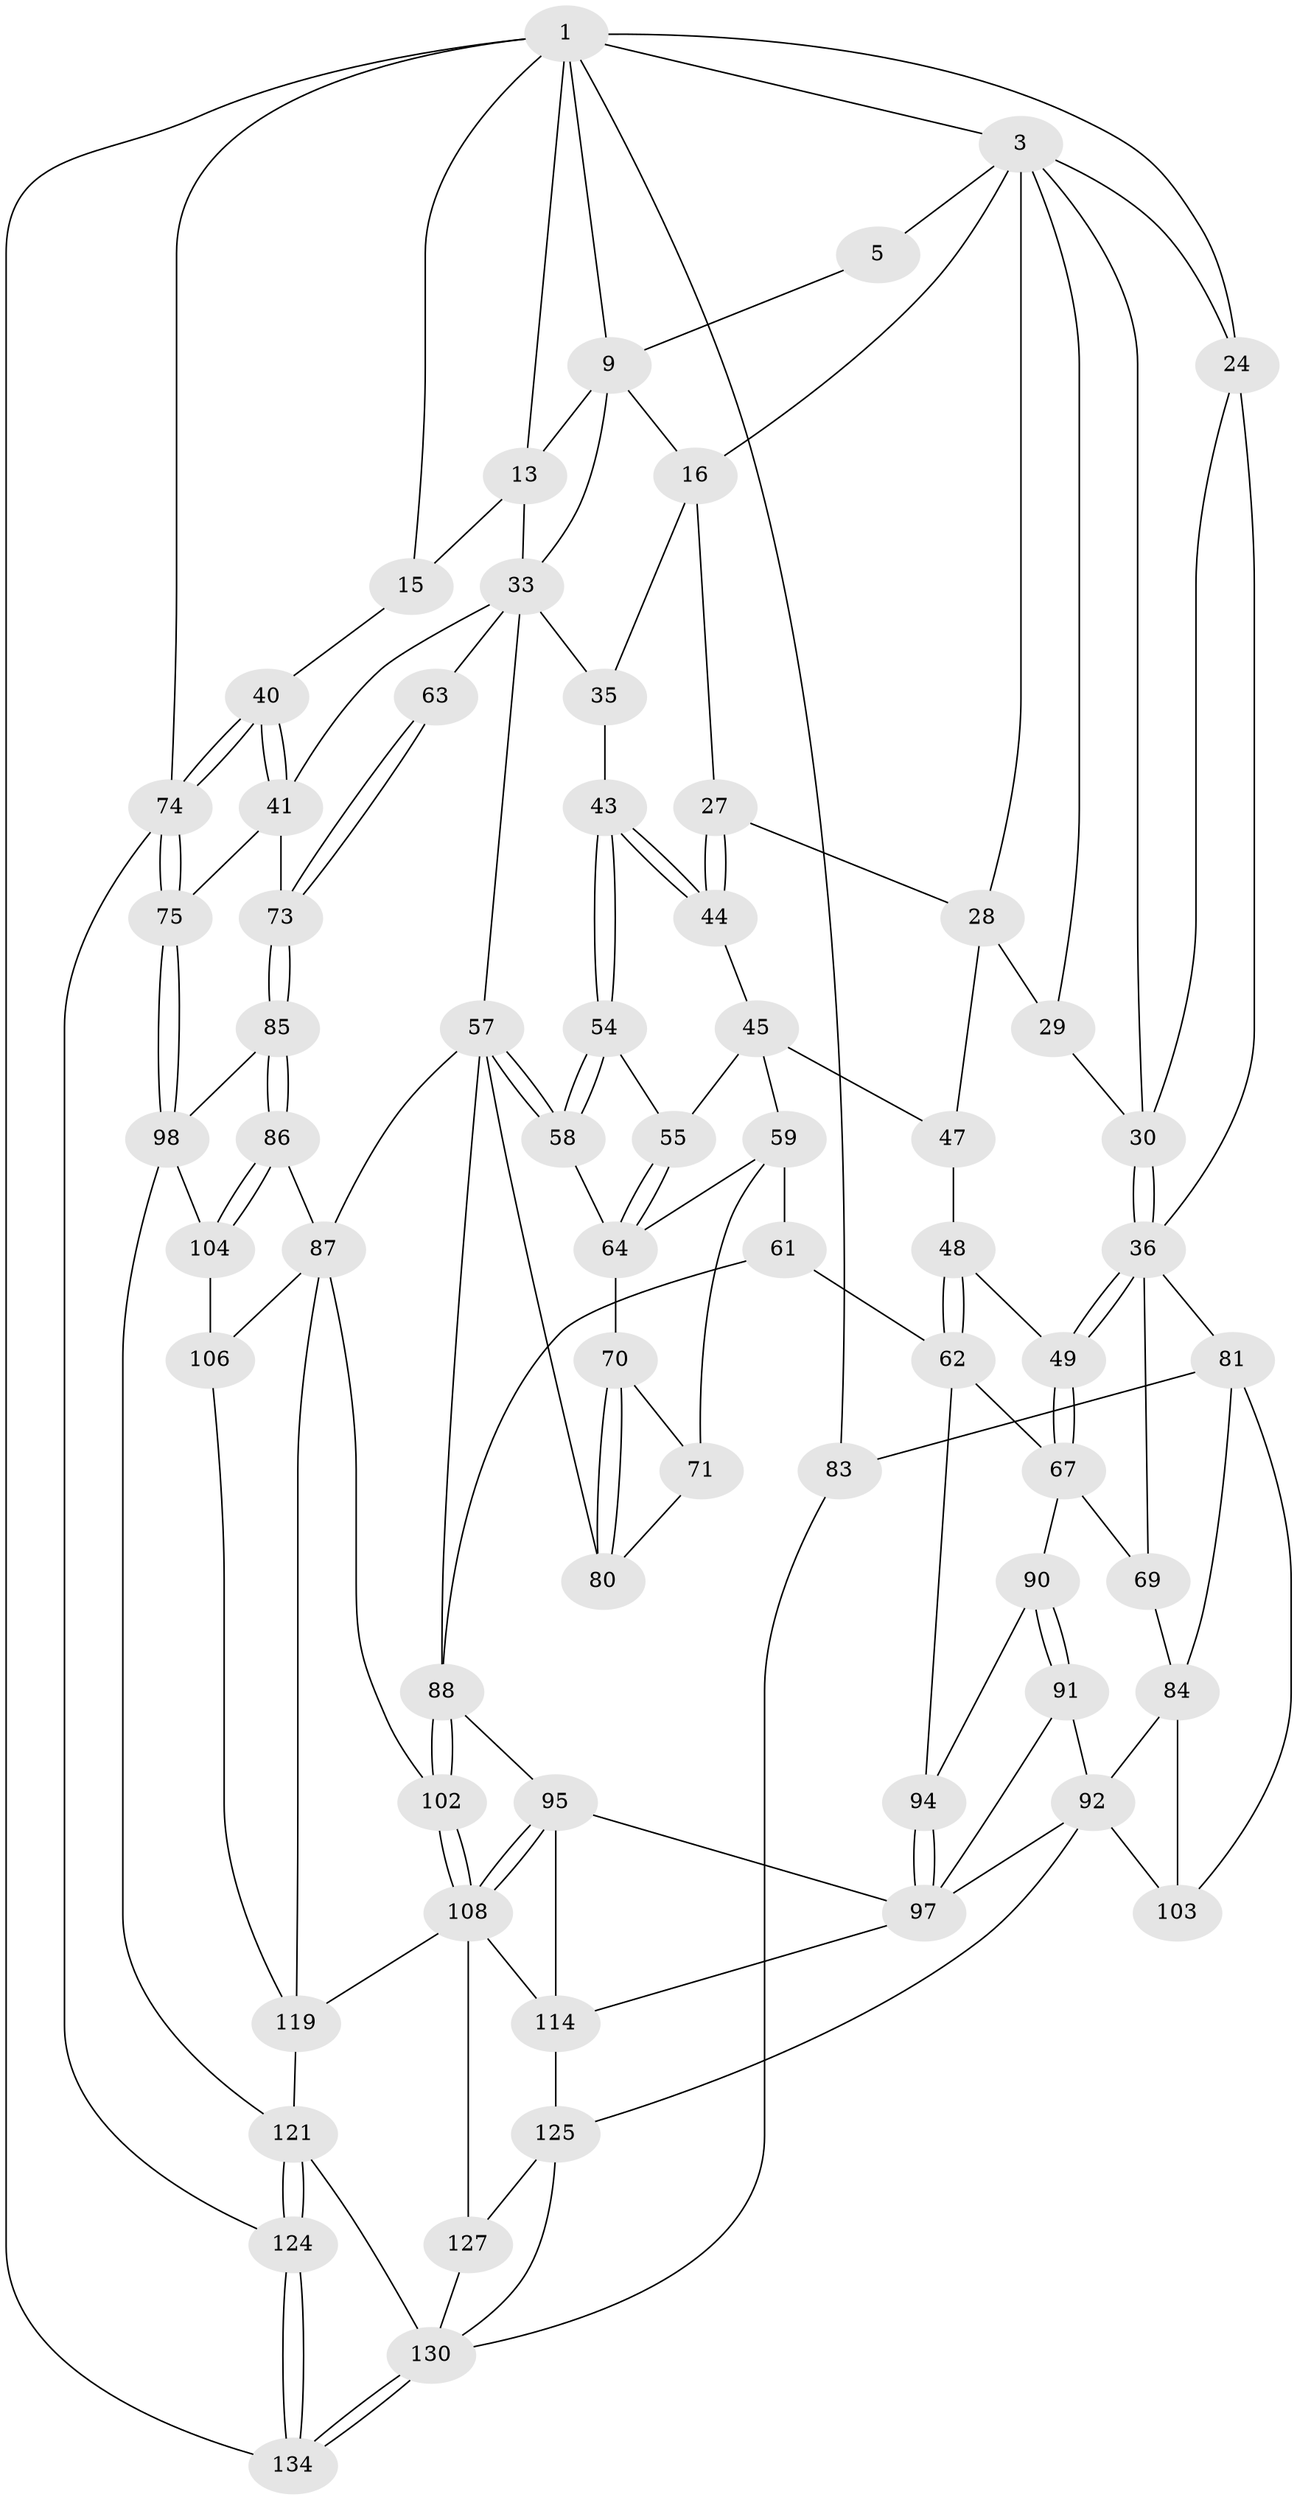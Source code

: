 // original degree distribution, {3: 0.014925373134328358, 4: 0.19402985074626866, 5: 0.6119402985074627, 6: 0.1791044776119403}
// Generated by graph-tools (version 1.1) at 2025/17/03/09/25 04:17:00]
// undirected, 67 vertices, 151 edges
graph export_dot {
graph [start="1"]
  node [color=gray90,style=filled];
  1 [pos="+0.8494826864225659+0",super="+2+6"];
  3 [pos="+0.4374907008280655+0.11168851217489684",super="+21+4"];
  5 [pos="+0.7674653691144524+0"];
  9 [pos="+0.7648964227987013+0.24514586969444463",super="+19+10"];
  13 [pos="+0.9146057019860726+0.17521365926325552",super="+17+14"];
  15 [pos="+1+0.13864415854425435"];
  16 [pos="+0.6665129173016516+0.24632069780279764",super="+26"];
  24 [pos="+0.11412054678660243+0.1837157412231449",super="+25"];
  27 [pos="+0.5907226218282378+0.3049043482887694"];
  28 [pos="+0.5505258824182111+0.283893991768692",super="+32"];
  29 [pos="+0.3736281744821464+0.341895592056995"];
  30 [pos="+0.3085197086696022+0.33922917029051997",super="+31"];
  33 [pos="+0.7780362336552195+0.3790006602215874",super="+34+39"];
  35 [pos="+0.687248334794528+0.34869917961523655",super="+42"];
  36 [pos="+0.18641108417447685+0.43171680646316213",super="+37"];
  40 [pos="+1+0.4776951043021347"];
  41 [pos="+0.948988375792894+0.4160934781898408",super="+52"];
  43 [pos="+0.6564225028730425+0.44503120897904125"];
  44 [pos="+0.5723425013856523+0.3772058975363874"];
  45 [pos="+0.5574481599705214+0.3945080711819007",super="+46"];
  47 [pos="+0.4004092574788393+0.40006382643081295"];
  48 [pos="+0.30166853660623033+0.45886513106870064"];
  49 [pos="+0.20508433221683142+0.4554581466282052"];
  54 [pos="+0.6229523769591997+0.48445736192946076"];
  55 [pos="+0.567541393399154+0.46674877039417967"];
  57 [pos="+0.6413236900820418+0.561716748893938",super="+78"];
  58 [pos="+0.6286355582192105+0.5493678175745217"];
  59 [pos="+0.4284617854032714+0.46540802620351857",super="+65+60"];
  61 [pos="+0.3798225821770246+0.560755734005023"];
  62 [pos="+0.36576831029483037+0.5617411336347",super="+76"];
  63 [pos="+0.7576737506172695+0.5615755541229783"];
  64 [pos="+0.554068254015251+0.49673588125029544",super="+66"];
  67 [pos="+0.2379420044147701+0.5500601632151042",super="+68"];
  69 [pos="+0.11211692185475883+0.5770304870856394"];
  70 [pos="+0.5831469370523923+0.5511947748158215"];
  71 [pos="+0.5274787945558257+0.5529458154692035",super="+77"];
  73 [pos="+0.783224254046462+0.6061172697633904"];
  74 [pos="+1+0.7435944364143801",super="+110"];
  75 [pos="+1+0.699304683028172"];
  80 [pos="+0.5301265032751158+0.6221212785068168"];
  81 [pos="+0+0.4258820424581741",super="+82"];
  83 [pos="+0+1"];
  84 [pos="+0.05876613647544088+0.5863379930125133",super="+93"];
  85 [pos="+0.7834079626181863+0.614397694275476"];
  86 [pos="+0.6779404808327375+0.6748875133235921"];
  87 [pos="+0.6722080309928353+0.6744147611172654",super="+101"];
  88 [pos="+0.5170106753934518+0.6801627877820038",super="+89"];
  90 [pos="+0.14047585209621483+0.6470270157173816"];
  91 [pos="+0.11464337356949063+0.7229768730138223"];
  92 [pos="+0.1115345390840084+0.7241242465961194",super="+113"];
  94 [pos="+0.26642121920073275+0.6108043441644914"];
  95 [pos="+0.3927563479238406+0.7221547676046051",super="+96"];
  97 [pos="+0.26994362959528534+0.7217907720554713",super="+100"];
  98 [pos="+0.8987672365879532+0.7049869015351558",super="+111+99"];
  102 [pos="+0.5641290282028053+0.7473364814131221"];
  103 [pos="+0+0.7895570041877426"];
  104 [pos="+0.7411678405582918+0.7559366163035477",super="+105"];
  106 [pos="+0.7146621820000701+0.7919297969315392"];
  108 [pos="+0.4773984768454159+0.8317046878768801",super="+117"];
  114 [pos="+0.3386722328526395+0.830675396135556",super="+115"];
  119 [pos="+0.6268578631477718+0.8208625953599717",super="+123"];
  121 [pos="+0.8272175035818734+0.8635135671409779",super="+122"];
  124 [pos="+0.9114933213032617+0.9035070846281601"];
  125 [pos="+0.29653180403969376+0.876365722615104",super="+128+126"];
  127 [pos="+0.36631440704129564+0.930409998547841",super="+129"];
  130 [pos="+0.6217723186481969+1",super="+131"];
  134 [pos="+0.6249622176428489+1"];
  1 -- 3;
  1 -- 134;
  1 -- 9;
  1 -- 74;
  1 -- 13 [weight=2];
  1 -- 15;
  1 -- 83 [weight=2];
  1 -- 24;
  3 -- 24;
  3 -- 28;
  3 -- 29;
  3 -- 16;
  3 -- 5;
  3 -- 30;
  5 -- 9;
  9 -- 33;
  9 -- 16;
  9 -- 13;
  13 -- 33;
  13 -- 15;
  15 -- 40;
  16 -- 27;
  16 -- 35;
  24 -- 30;
  24 -- 36;
  27 -- 28;
  27 -- 44;
  27 -- 44;
  28 -- 29;
  28 -- 47;
  29 -- 30;
  30 -- 36;
  30 -- 36;
  33 -- 35 [weight=2];
  33 -- 57;
  33 -- 63 [weight=2];
  33 -- 41 [weight=2];
  35 -- 43;
  36 -- 49;
  36 -- 49;
  36 -- 81;
  36 -- 69;
  40 -- 41;
  40 -- 41;
  40 -- 74;
  40 -- 74;
  41 -- 73;
  41 -- 75;
  43 -- 44;
  43 -- 44;
  43 -- 54;
  43 -- 54;
  44 -- 45;
  45 -- 55;
  45 -- 59;
  45 -- 47;
  47 -- 48;
  48 -- 49;
  48 -- 62;
  48 -- 62;
  49 -- 67;
  49 -- 67;
  54 -- 55;
  54 -- 58;
  54 -- 58;
  55 -- 64;
  55 -- 64;
  57 -- 58;
  57 -- 58;
  57 -- 80;
  57 -- 88;
  57 -- 87;
  58 -- 64;
  59 -- 64;
  59 -- 71 [weight=2];
  59 -- 61;
  61 -- 62;
  61 -- 88;
  62 -- 94;
  62 -- 67;
  63 -- 73;
  63 -- 73;
  64 -- 70;
  67 -- 90;
  67 -- 69;
  69 -- 84;
  70 -- 71;
  70 -- 80;
  70 -- 80;
  71 -- 80;
  73 -- 85;
  73 -- 85;
  74 -- 75;
  74 -- 75;
  74 -- 124;
  75 -- 98;
  75 -- 98;
  81 -- 84;
  81 -- 83;
  81 -- 103;
  83 -- 130;
  84 -- 92;
  84 -- 103;
  85 -- 86;
  85 -- 86;
  85 -- 98;
  86 -- 87;
  86 -- 104;
  86 -- 104;
  87 -- 106;
  87 -- 119;
  87 -- 102;
  88 -- 102;
  88 -- 102;
  88 -- 95;
  90 -- 91;
  90 -- 91;
  90 -- 94;
  91 -- 92;
  91 -- 97;
  92 -- 125;
  92 -- 103;
  92 -- 97;
  94 -- 97;
  94 -- 97;
  95 -- 108;
  95 -- 108;
  95 -- 97;
  95 -- 114;
  97 -- 114;
  98 -- 121;
  98 -- 104 [weight=2];
  102 -- 108;
  102 -- 108;
  104 -- 106;
  106 -- 119;
  108 -- 114;
  108 -- 127 [weight=2];
  108 -- 119;
  114 -- 125;
  119 -- 121;
  121 -- 124;
  121 -- 124;
  121 -- 130;
  124 -- 134;
  124 -- 134;
  125 -- 127;
  125 -- 130;
  127 -- 130;
  130 -- 134;
  130 -- 134;
}
